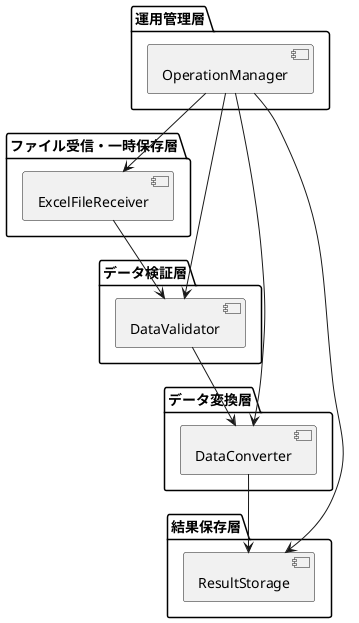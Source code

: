 @startuml
skinparam componentStyle uml2

package "ファイル受信・一時保存層" {
  [ExcelFileReceiver]
}

package "データ検証層" {
  [DataValidator]
}

package "データ変換層" {
  [DataConverter]
}

package "結果保存層" {
  [ResultStorage]
}

package "運用管理層" {
  [OperationManager]
}

[ExcelFileReceiver] --> [DataValidator]
[DataValidator] --> [DataConverter]
[DataConverter] --> [ResultStorage]
[OperationManager] --> [ExcelFileReceiver]
[OperationManager] --> [DataValidator]
[OperationManager] --> [DataConverter]
[OperationManager] --> [ResultStorage]
@enduml

@startuml
actor User
participant ExcelFileReceiver
participant DataValidator
participant DataConverter
participant ResultStorage

User -> ExcelFileReceiver: Excelファイル受信
activate ExcelFileReceiver
ExcelFileReceiver -> ExcelFileReceiver: 一時ストレージに保存
ExcelFileReceiver -> DataValidator: データ検証依頼
activate DataValidator
DataValidator -> DataValidator: データのバリデーション
DataValidator -> DataValidator: 整合性チェック
DataValidator --> ExcelFileReceiver: 検証結果
deactivate DataValidator
ExcelFileReceiver -> DataConverter: データ変換依頼
activate DataConverter
DataConverter -> DataConverter: 統一レイアウトへの変換
DataConverter -> DataConverter: pickle形式での出力
DataConverter -> ResultStorage: 変換結果保存依頼
activate ResultStorage
ResultStorage -> ResultStorage: 変換結果のEC2ストレージへの保存
ResultStorage --> DataConverter: 保存完了通知
deactivate ResultStorage
DataConverter --> ExcelFileReceiver: 変換完了通知
deactivate DataConverter
ExcelFileReceiver --> User: 処理完了通知
deactivate ExcelFileReceiver
@enduml

@startuml
start
:Excelファイル受信;
:一時ストレージに保存;
if (データのバリデーション) then (OK)
  if (整合性チェック) then (OK)
    :統一レイアウトへの変換;
    :pickle形式での出力;
    :変換結果のEC2ストレージへの保存;
  else (NG)
    :エラー報告書の生成;
    stop
  endif
else (NG)
  :エラー報告書の生成;
  stop
endif
:処理完了通知;
stop
@enduml